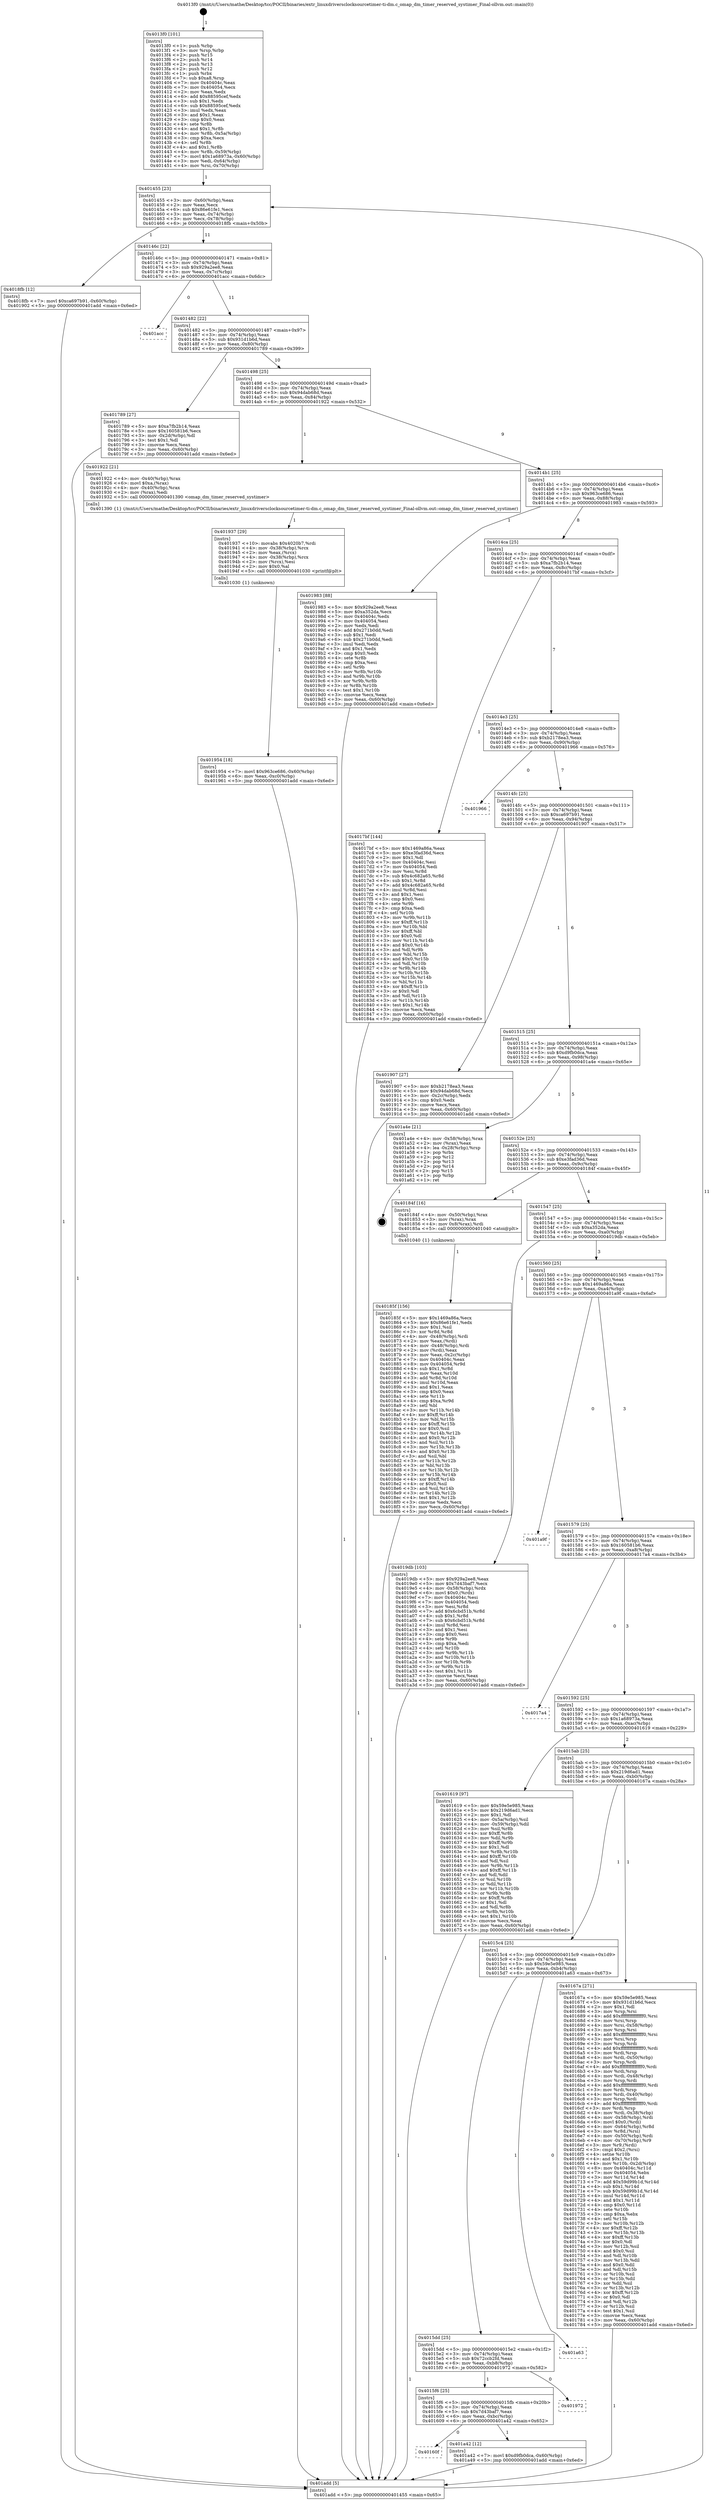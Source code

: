 digraph "0x4013f0" {
  label = "0x4013f0 (/mnt/c/Users/mathe/Desktop/tcc/POCII/binaries/extr_linuxdriversclocksourcetimer-ti-dm.c_omap_dm_timer_reserved_systimer_Final-ollvm.out::main(0))"
  labelloc = "t"
  node[shape=record]

  Entry [label="",width=0.3,height=0.3,shape=circle,fillcolor=black,style=filled]
  "0x401455" [label="{
     0x401455 [23]\l
     | [instrs]\l
     &nbsp;&nbsp;0x401455 \<+3\>: mov -0x60(%rbp),%eax\l
     &nbsp;&nbsp;0x401458 \<+2\>: mov %eax,%ecx\l
     &nbsp;&nbsp;0x40145a \<+6\>: sub $0x86e61fe1,%ecx\l
     &nbsp;&nbsp;0x401460 \<+3\>: mov %eax,-0x74(%rbp)\l
     &nbsp;&nbsp;0x401463 \<+3\>: mov %ecx,-0x78(%rbp)\l
     &nbsp;&nbsp;0x401466 \<+6\>: je 00000000004018fb \<main+0x50b\>\l
  }"]
  "0x4018fb" [label="{
     0x4018fb [12]\l
     | [instrs]\l
     &nbsp;&nbsp;0x4018fb \<+7\>: movl $0xca697b91,-0x60(%rbp)\l
     &nbsp;&nbsp;0x401902 \<+5\>: jmp 0000000000401add \<main+0x6ed\>\l
  }"]
  "0x40146c" [label="{
     0x40146c [22]\l
     | [instrs]\l
     &nbsp;&nbsp;0x40146c \<+5\>: jmp 0000000000401471 \<main+0x81\>\l
     &nbsp;&nbsp;0x401471 \<+3\>: mov -0x74(%rbp),%eax\l
     &nbsp;&nbsp;0x401474 \<+5\>: sub $0x929a2ee8,%eax\l
     &nbsp;&nbsp;0x401479 \<+3\>: mov %eax,-0x7c(%rbp)\l
     &nbsp;&nbsp;0x40147c \<+6\>: je 0000000000401acc \<main+0x6dc\>\l
  }"]
  Exit [label="",width=0.3,height=0.3,shape=circle,fillcolor=black,style=filled,peripheries=2]
  "0x401acc" [label="{
     0x401acc\l
  }", style=dashed]
  "0x401482" [label="{
     0x401482 [22]\l
     | [instrs]\l
     &nbsp;&nbsp;0x401482 \<+5\>: jmp 0000000000401487 \<main+0x97\>\l
     &nbsp;&nbsp;0x401487 \<+3\>: mov -0x74(%rbp),%eax\l
     &nbsp;&nbsp;0x40148a \<+5\>: sub $0x931d1b6d,%eax\l
     &nbsp;&nbsp;0x40148f \<+3\>: mov %eax,-0x80(%rbp)\l
     &nbsp;&nbsp;0x401492 \<+6\>: je 0000000000401789 \<main+0x399\>\l
  }"]
  "0x40160f" [label="{
     0x40160f\l
  }", style=dashed]
  "0x401789" [label="{
     0x401789 [27]\l
     | [instrs]\l
     &nbsp;&nbsp;0x401789 \<+5\>: mov $0xa7fb2b14,%eax\l
     &nbsp;&nbsp;0x40178e \<+5\>: mov $0x160581b6,%ecx\l
     &nbsp;&nbsp;0x401793 \<+3\>: mov -0x2d(%rbp),%dl\l
     &nbsp;&nbsp;0x401796 \<+3\>: test $0x1,%dl\l
     &nbsp;&nbsp;0x401799 \<+3\>: cmovne %ecx,%eax\l
     &nbsp;&nbsp;0x40179c \<+3\>: mov %eax,-0x60(%rbp)\l
     &nbsp;&nbsp;0x40179f \<+5\>: jmp 0000000000401add \<main+0x6ed\>\l
  }"]
  "0x401498" [label="{
     0x401498 [25]\l
     | [instrs]\l
     &nbsp;&nbsp;0x401498 \<+5\>: jmp 000000000040149d \<main+0xad\>\l
     &nbsp;&nbsp;0x40149d \<+3\>: mov -0x74(%rbp),%eax\l
     &nbsp;&nbsp;0x4014a0 \<+5\>: sub $0x94dab68d,%eax\l
     &nbsp;&nbsp;0x4014a5 \<+6\>: mov %eax,-0x84(%rbp)\l
     &nbsp;&nbsp;0x4014ab \<+6\>: je 0000000000401922 \<main+0x532\>\l
  }"]
  "0x401a42" [label="{
     0x401a42 [12]\l
     | [instrs]\l
     &nbsp;&nbsp;0x401a42 \<+7\>: movl $0xd9fb0dca,-0x60(%rbp)\l
     &nbsp;&nbsp;0x401a49 \<+5\>: jmp 0000000000401add \<main+0x6ed\>\l
  }"]
  "0x401922" [label="{
     0x401922 [21]\l
     | [instrs]\l
     &nbsp;&nbsp;0x401922 \<+4\>: mov -0x40(%rbp),%rax\l
     &nbsp;&nbsp;0x401926 \<+6\>: movl $0xa,(%rax)\l
     &nbsp;&nbsp;0x40192c \<+4\>: mov -0x40(%rbp),%rax\l
     &nbsp;&nbsp;0x401930 \<+2\>: mov (%rax),%edi\l
     &nbsp;&nbsp;0x401932 \<+5\>: call 0000000000401390 \<omap_dm_timer_reserved_systimer\>\l
     | [calls]\l
     &nbsp;&nbsp;0x401390 \{1\} (/mnt/c/Users/mathe/Desktop/tcc/POCII/binaries/extr_linuxdriversclocksourcetimer-ti-dm.c_omap_dm_timer_reserved_systimer_Final-ollvm.out::omap_dm_timer_reserved_systimer)\l
  }"]
  "0x4014b1" [label="{
     0x4014b1 [25]\l
     | [instrs]\l
     &nbsp;&nbsp;0x4014b1 \<+5\>: jmp 00000000004014b6 \<main+0xc6\>\l
     &nbsp;&nbsp;0x4014b6 \<+3\>: mov -0x74(%rbp),%eax\l
     &nbsp;&nbsp;0x4014b9 \<+5\>: sub $0x963ce686,%eax\l
     &nbsp;&nbsp;0x4014be \<+6\>: mov %eax,-0x88(%rbp)\l
     &nbsp;&nbsp;0x4014c4 \<+6\>: je 0000000000401983 \<main+0x593\>\l
  }"]
  "0x4015f6" [label="{
     0x4015f6 [25]\l
     | [instrs]\l
     &nbsp;&nbsp;0x4015f6 \<+5\>: jmp 00000000004015fb \<main+0x20b\>\l
     &nbsp;&nbsp;0x4015fb \<+3\>: mov -0x74(%rbp),%eax\l
     &nbsp;&nbsp;0x4015fe \<+5\>: sub $0x7d43baf7,%eax\l
     &nbsp;&nbsp;0x401603 \<+6\>: mov %eax,-0xbc(%rbp)\l
     &nbsp;&nbsp;0x401609 \<+6\>: je 0000000000401a42 \<main+0x652\>\l
  }"]
  "0x401983" [label="{
     0x401983 [88]\l
     | [instrs]\l
     &nbsp;&nbsp;0x401983 \<+5\>: mov $0x929a2ee8,%eax\l
     &nbsp;&nbsp;0x401988 \<+5\>: mov $0xa352da,%ecx\l
     &nbsp;&nbsp;0x40198d \<+7\>: mov 0x40404c,%edx\l
     &nbsp;&nbsp;0x401994 \<+7\>: mov 0x404054,%esi\l
     &nbsp;&nbsp;0x40199b \<+2\>: mov %edx,%edi\l
     &nbsp;&nbsp;0x40199d \<+6\>: add $0x271b0dd,%edi\l
     &nbsp;&nbsp;0x4019a3 \<+3\>: sub $0x1,%edi\l
     &nbsp;&nbsp;0x4019a6 \<+6\>: sub $0x271b0dd,%edi\l
     &nbsp;&nbsp;0x4019ac \<+3\>: imul %edi,%edx\l
     &nbsp;&nbsp;0x4019af \<+3\>: and $0x1,%edx\l
     &nbsp;&nbsp;0x4019b2 \<+3\>: cmp $0x0,%edx\l
     &nbsp;&nbsp;0x4019b5 \<+4\>: sete %r8b\l
     &nbsp;&nbsp;0x4019b9 \<+3\>: cmp $0xa,%esi\l
     &nbsp;&nbsp;0x4019bc \<+4\>: setl %r9b\l
     &nbsp;&nbsp;0x4019c0 \<+3\>: mov %r8b,%r10b\l
     &nbsp;&nbsp;0x4019c3 \<+3\>: and %r9b,%r10b\l
     &nbsp;&nbsp;0x4019c6 \<+3\>: xor %r9b,%r8b\l
     &nbsp;&nbsp;0x4019c9 \<+3\>: or %r8b,%r10b\l
     &nbsp;&nbsp;0x4019cc \<+4\>: test $0x1,%r10b\l
     &nbsp;&nbsp;0x4019d0 \<+3\>: cmovne %ecx,%eax\l
     &nbsp;&nbsp;0x4019d3 \<+3\>: mov %eax,-0x60(%rbp)\l
     &nbsp;&nbsp;0x4019d6 \<+5\>: jmp 0000000000401add \<main+0x6ed\>\l
  }"]
  "0x4014ca" [label="{
     0x4014ca [25]\l
     | [instrs]\l
     &nbsp;&nbsp;0x4014ca \<+5\>: jmp 00000000004014cf \<main+0xdf\>\l
     &nbsp;&nbsp;0x4014cf \<+3\>: mov -0x74(%rbp),%eax\l
     &nbsp;&nbsp;0x4014d2 \<+5\>: sub $0xa7fb2b14,%eax\l
     &nbsp;&nbsp;0x4014d7 \<+6\>: mov %eax,-0x8c(%rbp)\l
     &nbsp;&nbsp;0x4014dd \<+6\>: je 00000000004017bf \<main+0x3cf\>\l
  }"]
  "0x401972" [label="{
     0x401972\l
  }", style=dashed]
  "0x4017bf" [label="{
     0x4017bf [144]\l
     | [instrs]\l
     &nbsp;&nbsp;0x4017bf \<+5\>: mov $0x1469a86a,%eax\l
     &nbsp;&nbsp;0x4017c4 \<+5\>: mov $0xe3fad36d,%ecx\l
     &nbsp;&nbsp;0x4017c9 \<+2\>: mov $0x1,%dl\l
     &nbsp;&nbsp;0x4017cb \<+7\>: mov 0x40404c,%esi\l
     &nbsp;&nbsp;0x4017d2 \<+7\>: mov 0x404054,%edi\l
     &nbsp;&nbsp;0x4017d9 \<+3\>: mov %esi,%r8d\l
     &nbsp;&nbsp;0x4017dc \<+7\>: sub $0x4c682a65,%r8d\l
     &nbsp;&nbsp;0x4017e3 \<+4\>: sub $0x1,%r8d\l
     &nbsp;&nbsp;0x4017e7 \<+7\>: add $0x4c682a65,%r8d\l
     &nbsp;&nbsp;0x4017ee \<+4\>: imul %r8d,%esi\l
     &nbsp;&nbsp;0x4017f2 \<+3\>: and $0x1,%esi\l
     &nbsp;&nbsp;0x4017f5 \<+3\>: cmp $0x0,%esi\l
     &nbsp;&nbsp;0x4017f8 \<+4\>: sete %r9b\l
     &nbsp;&nbsp;0x4017fc \<+3\>: cmp $0xa,%edi\l
     &nbsp;&nbsp;0x4017ff \<+4\>: setl %r10b\l
     &nbsp;&nbsp;0x401803 \<+3\>: mov %r9b,%r11b\l
     &nbsp;&nbsp;0x401806 \<+4\>: xor $0xff,%r11b\l
     &nbsp;&nbsp;0x40180a \<+3\>: mov %r10b,%bl\l
     &nbsp;&nbsp;0x40180d \<+3\>: xor $0xff,%bl\l
     &nbsp;&nbsp;0x401810 \<+3\>: xor $0x0,%dl\l
     &nbsp;&nbsp;0x401813 \<+3\>: mov %r11b,%r14b\l
     &nbsp;&nbsp;0x401816 \<+4\>: and $0x0,%r14b\l
     &nbsp;&nbsp;0x40181a \<+3\>: and %dl,%r9b\l
     &nbsp;&nbsp;0x40181d \<+3\>: mov %bl,%r15b\l
     &nbsp;&nbsp;0x401820 \<+4\>: and $0x0,%r15b\l
     &nbsp;&nbsp;0x401824 \<+3\>: and %dl,%r10b\l
     &nbsp;&nbsp;0x401827 \<+3\>: or %r9b,%r14b\l
     &nbsp;&nbsp;0x40182a \<+3\>: or %r10b,%r15b\l
     &nbsp;&nbsp;0x40182d \<+3\>: xor %r15b,%r14b\l
     &nbsp;&nbsp;0x401830 \<+3\>: or %bl,%r11b\l
     &nbsp;&nbsp;0x401833 \<+4\>: xor $0xff,%r11b\l
     &nbsp;&nbsp;0x401837 \<+3\>: or $0x0,%dl\l
     &nbsp;&nbsp;0x40183a \<+3\>: and %dl,%r11b\l
     &nbsp;&nbsp;0x40183d \<+3\>: or %r11b,%r14b\l
     &nbsp;&nbsp;0x401840 \<+4\>: test $0x1,%r14b\l
     &nbsp;&nbsp;0x401844 \<+3\>: cmovne %ecx,%eax\l
     &nbsp;&nbsp;0x401847 \<+3\>: mov %eax,-0x60(%rbp)\l
     &nbsp;&nbsp;0x40184a \<+5\>: jmp 0000000000401add \<main+0x6ed\>\l
  }"]
  "0x4014e3" [label="{
     0x4014e3 [25]\l
     | [instrs]\l
     &nbsp;&nbsp;0x4014e3 \<+5\>: jmp 00000000004014e8 \<main+0xf8\>\l
     &nbsp;&nbsp;0x4014e8 \<+3\>: mov -0x74(%rbp),%eax\l
     &nbsp;&nbsp;0x4014eb \<+5\>: sub $0xb2178ea3,%eax\l
     &nbsp;&nbsp;0x4014f0 \<+6\>: mov %eax,-0x90(%rbp)\l
     &nbsp;&nbsp;0x4014f6 \<+6\>: je 0000000000401966 \<main+0x576\>\l
  }"]
  "0x4015dd" [label="{
     0x4015dd [25]\l
     | [instrs]\l
     &nbsp;&nbsp;0x4015dd \<+5\>: jmp 00000000004015e2 \<main+0x1f2\>\l
     &nbsp;&nbsp;0x4015e2 \<+3\>: mov -0x74(%rbp),%eax\l
     &nbsp;&nbsp;0x4015e5 \<+5\>: sub $0x72ccb2fd,%eax\l
     &nbsp;&nbsp;0x4015ea \<+6\>: mov %eax,-0xb8(%rbp)\l
     &nbsp;&nbsp;0x4015f0 \<+6\>: je 0000000000401972 \<main+0x582\>\l
  }"]
  "0x401966" [label="{
     0x401966\l
  }", style=dashed]
  "0x4014fc" [label="{
     0x4014fc [25]\l
     | [instrs]\l
     &nbsp;&nbsp;0x4014fc \<+5\>: jmp 0000000000401501 \<main+0x111\>\l
     &nbsp;&nbsp;0x401501 \<+3\>: mov -0x74(%rbp),%eax\l
     &nbsp;&nbsp;0x401504 \<+5\>: sub $0xca697b91,%eax\l
     &nbsp;&nbsp;0x401509 \<+6\>: mov %eax,-0x94(%rbp)\l
     &nbsp;&nbsp;0x40150f \<+6\>: je 0000000000401907 \<main+0x517\>\l
  }"]
  "0x401a63" [label="{
     0x401a63\l
  }", style=dashed]
  "0x401907" [label="{
     0x401907 [27]\l
     | [instrs]\l
     &nbsp;&nbsp;0x401907 \<+5\>: mov $0xb2178ea3,%eax\l
     &nbsp;&nbsp;0x40190c \<+5\>: mov $0x94dab68d,%ecx\l
     &nbsp;&nbsp;0x401911 \<+3\>: mov -0x2c(%rbp),%edx\l
     &nbsp;&nbsp;0x401914 \<+3\>: cmp $0x0,%edx\l
     &nbsp;&nbsp;0x401917 \<+3\>: cmove %ecx,%eax\l
     &nbsp;&nbsp;0x40191a \<+3\>: mov %eax,-0x60(%rbp)\l
     &nbsp;&nbsp;0x40191d \<+5\>: jmp 0000000000401add \<main+0x6ed\>\l
  }"]
  "0x401515" [label="{
     0x401515 [25]\l
     | [instrs]\l
     &nbsp;&nbsp;0x401515 \<+5\>: jmp 000000000040151a \<main+0x12a\>\l
     &nbsp;&nbsp;0x40151a \<+3\>: mov -0x74(%rbp),%eax\l
     &nbsp;&nbsp;0x40151d \<+5\>: sub $0xd9fb0dca,%eax\l
     &nbsp;&nbsp;0x401522 \<+6\>: mov %eax,-0x98(%rbp)\l
     &nbsp;&nbsp;0x401528 \<+6\>: je 0000000000401a4e \<main+0x65e\>\l
  }"]
  "0x401954" [label="{
     0x401954 [18]\l
     | [instrs]\l
     &nbsp;&nbsp;0x401954 \<+7\>: movl $0x963ce686,-0x60(%rbp)\l
     &nbsp;&nbsp;0x40195b \<+6\>: mov %eax,-0xc0(%rbp)\l
     &nbsp;&nbsp;0x401961 \<+5\>: jmp 0000000000401add \<main+0x6ed\>\l
  }"]
  "0x401a4e" [label="{
     0x401a4e [21]\l
     | [instrs]\l
     &nbsp;&nbsp;0x401a4e \<+4\>: mov -0x58(%rbp),%rax\l
     &nbsp;&nbsp;0x401a52 \<+2\>: mov (%rax),%eax\l
     &nbsp;&nbsp;0x401a54 \<+4\>: lea -0x28(%rbp),%rsp\l
     &nbsp;&nbsp;0x401a58 \<+1\>: pop %rbx\l
     &nbsp;&nbsp;0x401a59 \<+2\>: pop %r12\l
     &nbsp;&nbsp;0x401a5b \<+2\>: pop %r13\l
     &nbsp;&nbsp;0x401a5d \<+2\>: pop %r14\l
     &nbsp;&nbsp;0x401a5f \<+2\>: pop %r15\l
     &nbsp;&nbsp;0x401a61 \<+1\>: pop %rbp\l
     &nbsp;&nbsp;0x401a62 \<+1\>: ret\l
  }"]
  "0x40152e" [label="{
     0x40152e [25]\l
     | [instrs]\l
     &nbsp;&nbsp;0x40152e \<+5\>: jmp 0000000000401533 \<main+0x143\>\l
     &nbsp;&nbsp;0x401533 \<+3\>: mov -0x74(%rbp),%eax\l
     &nbsp;&nbsp;0x401536 \<+5\>: sub $0xe3fad36d,%eax\l
     &nbsp;&nbsp;0x40153b \<+6\>: mov %eax,-0x9c(%rbp)\l
     &nbsp;&nbsp;0x401541 \<+6\>: je 000000000040184f \<main+0x45f\>\l
  }"]
  "0x401937" [label="{
     0x401937 [29]\l
     | [instrs]\l
     &nbsp;&nbsp;0x401937 \<+10\>: movabs $0x4020b7,%rdi\l
     &nbsp;&nbsp;0x401941 \<+4\>: mov -0x38(%rbp),%rcx\l
     &nbsp;&nbsp;0x401945 \<+2\>: mov %eax,(%rcx)\l
     &nbsp;&nbsp;0x401947 \<+4\>: mov -0x38(%rbp),%rcx\l
     &nbsp;&nbsp;0x40194b \<+2\>: mov (%rcx),%esi\l
     &nbsp;&nbsp;0x40194d \<+2\>: mov $0x0,%al\l
     &nbsp;&nbsp;0x40194f \<+5\>: call 0000000000401030 \<printf@plt\>\l
     | [calls]\l
     &nbsp;&nbsp;0x401030 \{1\} (unknown)\l
  }"]
  "0x40184f" [label="{
     0x40184f [16]\l
     | [instrs]\l
     &nbsp;&nbsp;0x40184f \<+4\>: mov -0x50(%rbp),%rax\l
     &nbsp;&nbsp;0x401853 \<+3\>: mov (%rax),%rax\l
     &nbsp;&nbsp;0x401856 \<+4\>: mov 0x8(%rax),%rdi\l
     &nbsp;&nbsp;0x40185a \<+5\>: call 0000000000401040 \<atoi@plt\>\l
     | [calls]\l
     &nbsp;&nbsp;0x401040 \{1\} (unknown)\l
  }"]
  "0x401547" [label="{
     0x401547 [25]\l
     | [instrs]\l
     &nbsp;&nbsp;0x401547 \<+5\>: jmp 000000000040154c \<main+0x15c\>\l
     &nbsp;&nbsp;0x40154c \<+3\>: mov -0x74(%rbp),%eax\l
     &nbsp;&nbsp;0x40154f \<+5\>: sub $0xa352da,%eax\l
     &nbsp;&nbsp;0x401554 \<+6\>: mov %eax,-0xa0(%rbp)\l
     &nbsp;&nbsp;0x40155a \<+6\>: je 00000000004019db \<main+0x5eb\>\l
  }"]
  "0x40185f" [label="{
     0x40185f [156]\l
     | [instrs]\l
     &nbsp;&nbsp;0x40185f \<+5\>: mov $0x1469a86a,%ecx\l
     &nbsp;&nbsp;0x401864 \<+5\>: mov $0x86e61fe1,%edx\l
     &nbsp;&nbsp;0x401869 \<+3\>: mov $0x1,%sil\l
     &nbsp;&nbsp;0x40186c \<+3\>: xor %r8d,%r8d\l
     &nbsp;&nbsp;0x40186f \<+4\>: mov -0x48(%rbp),%rdi\l
     &nbsp;&nbsp;0x401873 \<+2\>: mov %eax,(%rdi)\l
     &nbsp;&nbsp;0x401875 \<+4\>: mov -0x48(%rbp),%rdi\l
     &nbsp;&nbsp;0x401879 \<+2\>: mov (%rdi),%eax\l
     &nbsp;&nbsp;0x40187b \<+3\>: mov %eax,-0x2c(%rbp)\l
     &nbsp;&nbsp;0x40187e \<+7\>: mov 0x40404c,%eax\l
     &nbsp;&nbsp;0x401885 \<+8\>: mov 0x404054,%r9d\l
     &nbsp;&nbsp;0x40188d \<+4\>: sub $0x1,%r8d\l
     &nbsp;&nbsp;0x401891 \<+3\>: mov %eax,%r10d\l
     &nbsp;&nbsp;0x401894 \<+3\>: add %r8d,%r10d\l
     &nbsp;&nbsp;0x401897 \<+4\>: imul %r10d,%eax\l
     &nbsp;&nbsp;0x40189b \<+3\>: and $0x1,%eax\l
     &nbsp;&nbsp;0x40189e \<+3\>: cmp $0x0,%eax\l
     &nbsp;&nbsp;0x4018a1 \<+4\>: sete %r11b\l
     &nbsp;&nbsp;0x4018a5 \<+4\>: cmp $0xa,%r9d\l
     &nbsp;&nbsp;0x4018a9 \<+3\>: setl %bl\l
     &nbsp;&nbsp;0x4018ac \<+3\>: mov %r11b,%r14b\l
     &nbsp;&nbsp;0x4018af \<+4\>: xor $0xff,%r14b\l
     &nbsp;&nbsp;0x4018b3 \<+3\>: mov %bl,%r15b\l
     &nbsp;&nbsp;0x4018b6 \<+4\>: xor $0xff,%r15b\l
     &nbsp;&nbsp;0x4018ba \<+4\>: xor $0x0,%sil\l
     &nbsp;&nbsp;0x4018be \<+3\>: mov %r14b,%r12b\l
     &nbsp;&nbsp;0x4018c1 \<+4\>: and $0x0,%r12b\l
     &nbsp;&nbsp;0x4018c5 \<+3\>: and %sil,%r11b\l
     &nbsp;&nbsp;0x4018c8 \<+3\>: mov %r15b,%r13b\l
     &nbsp;&nbsp;0x4018cb \<+4\>: and $0x0,%r13b\l
     &nbsp;&nbsp;0x4018cf \<+3\>: and %sil,%bl\l
     &nbsp;&nbsp;0x4018d2 \<+3\>: or %r11b,%r12b\l
     &nbsp;&nbsp;0x4018d5 \<+3\>: or %bl,%r13b\l
     &nbsp;&nbsp;0x4018d8 \<+3\>: xor %r13b,%r12b\l
     &nbsp;&nbsp;0x4018db \<+3\>: or %r15b,%r14b\l
     &nbsp;&nbsp;0x4018de \<+4\>: xor $0xff,%r14b\l
     &nbsp;&nbsp;0x4018e2 \<+4\>: or $0x0,%sil\l
     &nbsp;&nbsp;0x4018e6 \<+3\>: and %sil,%r14b\l
     &nbsp;&nbsp;0x4018e9 \<+3\>: or %r14b,%r12b\l
     &nbsp;&nbsp;0x4018ec \<+4\>: test $0x1,%r12b\l
     &nbsp;&nbsp;0x4018f0 \<+3\>: cmovne %edx,%ecx\l
     &nbsp;&nbsp;0x4018f3 \<+3\>: mov %ecx,-0x60(%rbp)\l
     &nbsp;&nbsp;0x4018f6 \<+5\>: jmp 0000000000401add \<main+0x6ed\>\l
  }"]
  "0x4019db" [label="{
     0x4019db [103]\l
     | [instrs]\l
     &nbsp;&nbsp;0x4019db \<+5\>: mov $0x929a2ee8,%eax\l
     &nbsp;&nbsp;0x4019e0 \<+5\>: mov $0x7d43baf7,%ecx\l
     &nbsp;&nbsp;0x4019e5 \<+4\>: mov -0x58(%rbp),%rdx\l
     &nbsp;&nbsp;0x4019e9 \<+6\>: movl $0x0,(%rdx)\l
     &nbsp;&nbsp;0x4019ef \<+7\>: mov 0x40404c,%esi\l
     &nbsp;&nbsp;0x4019f6 \<+7\>: mov 0x404054,%edi\l
     &nbsp;&nbsp;0x4019fd \<+3\>: mov %esi,%r8d\l
     &nbsp;&nbsp;0x401a00 \<+7\>: add $0x6cbd51b,%r8d\l
     &nbsp;&nbsp;0x401a07 \<+4\>: sub $0x1,%r8d\l
     &nbsp;&nbsp;0x401a0b \<+7\>: sub $0x6cbd51b,%r8d\l
     &nbsp;&nbsp;0x401a12 \<+4\>: imul %r8d,%esi\l
     &nbsp;&nbsp;0x401a16 \<+3\>: and $0x1,%esi\l
     &nbsp;&nbsp;0x401a19 \<+3\>: cmp $0x0,%esi\l
     &nbsp;&nbsp;0x401a1c \<+4\>: sete %r9b\l
     &nbsp;&nbsp;0x401a20 \<+3\>: cmp $0xa,%edi\l
     &nbsp;&nbsp;0x401a23 \<+4\>: setl %r10b\l
     &nbsp;&nbsp;0x401a27 \<+3\>: mov %r9b,%r11b\l
     &nbsp;&nbsp;0x401a2a \<+3\>: and %r10b,%r11b\l
     &nbsp;&nbsp;0x401a2d \<+3\>: xor %r10b,%r9b\l
     &nbsp;&nbsp;0x401a30 \<+3\>: or %r9b,%r11b\l
     &nbsp;&nbsp;0x401a33 \<+4\>: test $0x1,%r11b\l
     &nbsp;&nbsp;0x401a37 \<+3\>: cmovne %ecx,%eax\l
     &nbsp;&nbsp;0x401a3a \<+3\>: mov %eax,-0x60(%rbp)\l
     &nbsp;&nbsp;0x401a3d \<+5\>: jmp 0000000000401add \<main+0x6ed\>\l
  }"]
  "0x401560" [label="{
     0x401560 [25]\l
     | [instrs]\l
     &nbsp;&nbsp;0x401560 \<+5\>: jmp 0000000000401565 \<main+0x175\>\l
     &nbsp;&nbsp;0x401565 \<+3\>: mov -0x74(%rbp),%eax\l
     &nbsp;&nbsp;0x401568 \<+5\>: sub $0x1469a86a,%eax\l
     &nbsp;&nbsp;0x40156d \<+6\>: mov %eax,-0xa4(%rbp)\l
     &nbsp;&nbsp;0x401573 \<+6\>: je 0000000000401a9f \<main+0x6af\>\l
  }"]
  "0x4015c4" [label="{
     0x4015c4 [25]\l
     | [instrs]\l
     &nbsp;&nbsp;0x4015c4 \<+5\>: jmp 00000000004015c9 \<main+0x1d9\>\l
     &nbsp;&nbsp;0x4015c9 \<+3\>: mov -0x74(%rbp),%eax\l
     &nbsp;&nbsp;0x4015cc \<+5\>: sub $0x59e5e985,%eax\l
     &nbsp;&nbsp;0x4015d1 \<+6\>: mov %eax,-0xb4(%rbp)\l
     &nbsp;&nbsp;0x4015d7 \<+6\>: je 0000000000401a63 \<main+0x673\>\l
  }"]
  "0x401a9f" [label="{
     0x401a9f\l
  }", style=dashed]
  "0x401579" [label="{
     0x401579 [25]\l
     | [instrs]\l
     &nbsp;&nbsp;0x401579 \<+5\>: jmp 000000000040157e \<main+0x18e\>\l
     &nbsp;&nbsp;0x40157e \<+3\>: mov -0x74(%rbp),%eax\l
     &nbsp;&nbsp;0x401581 \<+5\>: sub $0x160581b6,%eax\l
     &nbsp;&nbsp;0x401586 \<+6\>: mov %eax,-0xa8(%rbp)\l
     &nbsp;&nbsp;0x40158c \<+6\>: je 00000000004017a4 \<main+0x3b4\>\l
  }"]
  "0x40167a" [label="{
     0x40167a [271]\l
     | [instrs]\l
     &nbsp;&nbsp;0x40167a \<+5\>: mov $0x59e5e985,%eax\l
     &nbsp;&nbsp;0x40167f \<+5\>: mov $0x931d1b6d,%ecx\l
     &nbsp;&nbsp;0x401684 \<+2\>: mov $0x1,%dl\l
     &nbsp;&nbsp;0x401686 \<+3\>: mov %rsp,%rsi\l
     &nbsp;&nbsp;0x401689 \<+4\>: add $0xfffffffffffffff0,%rsi\l
     &nbsp;&nbsp;0x40168d \<+3\>: mov %rsi,%rsp\l
     &nbsp;&nbsp;0x401690 \<+4\>: mov %rsi,-0x58(%rbp)\l
     &nbsp;&nbsp;0x401694 \<+3\>: mov %rsp,%rsi\l
     &nbsp;&nbsp;0x401697 \<+4\>: add $0xfffffffffffffff0,%rsi\l
     &nbsp;&nbsp;0x40169b \<+3\>: mov %rsi,%rsp\l
     &nbsp;&nbsp;0x40169e \<+3\>: mov %rsp,%rdi\l
     &nbsp;&nbsp;0x4016a1 \<+4\>: add $0xfffffffffffffff0,%rdi\l
     &nbsp;&nbsp;0x4016a5 \<+3\>: mov %rdi,%rsp\l
     &nbsp;&nbsp;0x4016a8 \<+4\>: mov %rdi,-0x50(%rbp)\l
     &nbsp;&nbsp;0x4016ac \<+3\>: mov %rsp,%rdi\l
     &nbsp;&nbsp;0x4016af \<+4\>: add $0xfffffffffffffff0,%rdi\l
     &nbsp;&nbsp;0x4016b3 \<+3\>: mov %rdi,%rsp\l
     &nbsp;&nbsp;0x4016b6 \<+4\>: mov %rdi,-0x48(%rbp)\l
     &nbsp;&nbsp;0x4016ba \<+3\>: mov %rsp,%rdi\l
     &nbsp;&nbsp;0x4016bd \<+4\>: add $0xfffffffffffffff0,%rdi\l
     &nbsp;&nbsp;0x4016c1 \<+3\>: mov %rdi,%rsp\l
     &nbsp;&nbsp;0x4016c4 \<+4\>: mov %rdi,-0x40(%rbp)\l
     &nbsp;&nbsp;0x4016c8 \<+3\>: mov %rsp,%rdi\l
     &nbsp;&nbsp;0x4016cb \<+4\>: add $0xfffffffffffffff0,%rdi\l
     &nbsp;&nbsp;0x4016cf \<+3\>: mov %rdi,%rsp\l
     &nbsp;&nbsp;0x4016d2 \<+4\>: mov %rdi,-0x38(%rbp)\l
     &nbsp;&nbsp;0x4016d6 \<+4\>: mov -0x58(%rbp),%rdi\l
     &nbsp;&nbsp;0x4016da \<+6\>: movl $0x0,(%rdi)\l
     &nbsp;&nbsp;0x4016e0 \<+4\>: mov -0x64(%rbp),%r8d\l
     &nbsp;&nbsp;0x4016e4 \<+3\>: mov %r8d,(%rsi)\l
     &nbsp;&nbsp;0x4016e7 \<+4\>: mov -0x50(%rbp),%rdi\l
     &nbsp;&nbsp;0x4016eb \<+4\>: mov -0x70(%rbp),%r9\l
     &nbsp;&nbsp;0x4016ef \<+3\>: mov %r9,(%rdi)\l
     &nbsp;&nbsp;0x4016f2 \<+3\>: cmpl $0x2,(%rsi)\l
     &nbsp;&nbsp;0x4016f5 \<+4\>: setne %r10b\l
     &nbsp;&nbsp;0x4016f9 \<+4\>: and $0x1,%r10b\l
     &nbsp;&nbsp;0x4016fd \<+4\>: mov %r10b,-0x2d(%rbp)\l
     &nbsp;&nbsp;0x401701 \<+8\>: mov 0x40404c,%r11d\l
     &nbsp;&nbsp;0x401709 \<+7\>: mov 0x404054,%ebx\l
     &nbsp;&nbsp;0x401710 \<+3\>: mov %r11d,%r14d\l
     &nbsp;&nbsp;0x401713 \<+7\>: add $0x59d99b1d,%r14d\l
     &nbsp;&nbsp;0x40171a \<+4\>: sub $0x1,%r14d\l
     &nbsp;&nbsp;0x40171e \<+7\>: sub $0x59d99b1d,%r14d\l
     &nbsp;&nbsp;0x401725 \<+4\>: imul %r14d,%r11d\l
     &nbsp;&nbsp;0x401729 \<+4\>: and $0x1,%r11d\l
     &nbsp;&nbsp;0x40172d \<+4\>: cmp $0x0,%r11d\l
     &nbsp;&nbsp;0x401731 \<+4\>: sete %r10b\l
     &nbsp;&nbsp;0x401735 \<+3\>: cmp $0xa,%ebx\l
     &nbsp;&nbsp;0x401738 \<+4\>: setl %r15b\l
     &nbsp;&nbsp;0x40173c \<+3\>: mov %r10b,%r12b\l
     &nbsp;&nbsp;0x40173f \<+4\>: xor $0xff,%r12b\l
     &nbsp;&nbsp;0x401743 \<+3\>: mov %r15b,%r13b\l
     &nbsp;&nbsp;0x401746 \<+4\>: xor $0xff,%r13b\l
     &nbsp;&nbsp;0x40174a \<+3\>: xor $0x0,%dl\l
     &nbsp;&nbsp;0x40174d \<+3\>: mov %r12b,%sil\l
     &nbsp;&nbsp;0x401750 \<+4\>: and $0x0,%sil\l
     &nbsp;&nbsp;0x401754 \<+3\>: and %dl,%r10b\l
     &nbsp;&nbsp;0x401757 \<+3\>: mov %r13b,%dil\l
     &nbsp;&nbsp;0x40175a \<+4\>: and $0x0,%dil\l
     &nbsp;&nbsp;0x40175e \<+3\>: and %dl,%r15b\l
     &nbsp;&nbsp;0x401761 \<+3\>: or %r10b,%sil\l
     &nbsp;&nbsp;0x401764 \<+3\>: or %r15b,%dil\l
     &nbsp;&nbsp;0x401767 \<+3\>: xor %dil,%sil\l
     &nbsp;&nbsp;0x40176a \<+3\>: or %r13b,%r12b\l
     &nbsp;&nbsp;0x40176d \<+4\>: xor $0xff,%r12b\l
     &nbsp;&nbsp;0x401771 \<+3\>: or $0x0,%dl\l
     &nbsp;&nbsp;0x401774 \<+3\>: and %dl,%r12b\l
     &nbsp;&nbsp;0x401777 \<+3\>: or %r12b,%sil\l
     &nbsp;&nbsp;0x40177a \<+4\>: test $0x1,%sil\l
     &nbsp;&nbsp;0x40177e \<+3\>: cmovne %ecx,%eax\l
     &nbsp;&nbsp;0x401781 \<+3\>: mov %eax,-0x60(%rbp)\l
     &nbsp;&nbsp;0x401784 \<+5\>: jmp 0000000000401add \<main+0x6ed\>\l
  }"]
  "0x4017a4" [label="{
     0x4017a4\l
  }", style=dashed]
  "0x401592" [label="{
     0x401592 [25]\l
     | [instrs]\l
     &nbsp;&nbsp;0x401592 \<+5\>: jmp 0000000000401597 \<main+0x1a7\>\l
     &nbsp;&nbsp;0x401597 \<+3\>: mov -0x74(%rbp),%eax\l
     &nbsp;&nbsp;0x40159a \<+5\>: sub $0x1a68973a,%eax\l
     &nbsp;&nbsp;0x40159f \<+6\>: mov %eax,-0xac(%rbp)\l
     &nbsp;&nbsp;0x4015a5 \<+6\>: je 0000000000401619 \<main+0x229\>\l
  }"]
  "0x4013f0" [label="{
     0x4013f0 [101]\l
     | [instrs]\l
     &nbsp;&nbsp;0x4013f0 \<+1\>: push %rbp\l
     &nbsp;&nbsp;0x4013f1 \<+3\>: mov %rsp,%rbp\l
     &nbsp;&nbsp;0x4013f4 \<+2\>: push %r15\l
     &nbsp;&nbsp;0x4013f6 \<+2\>: push %r14\l
     &nbsp;&nbsp;0x4013f8 \<+2\>: push %r13\l
     &nbsp;&nbsp;0x4013fa \<+2\>: push %r12\l
     &nbsp;&nbsp;0x4013fc \<+1\>: push %rbx\l
     &nbsp;&nbsp;0x4013fd \<+7\>: sub $0xa8,%rsp\l
     &nbsp;&nbsp;0x401404 \<+7\>: mov 0x40404c,%eax\l
     &nbsp;&nbsp;0x40140b \<+7\>: mov 0x404054,%ecx\l
     &nbsp;&nbsp;0x401412 \<+2\>: mov %eax,%edx\l
     &nbsp;&nbsp;0x401414 \<+6\>: add $0x88595cef,%edx\l
     &nbsp;&nbsp;0x40141a \<+3\>: sub $0x1,%edx\l
     &nbsp;&nbsp;0x40141d \<+6\>: sub $0x88595cef,%edx\l
     &nbsp;&nbsp;0x401423 \<+3\>: imul %edx,%eax\l
     &nbsp;&nbsp;0x401426 \<+3\>: and $0x1,%eax\l
     &nbsp;&nbsp;0x401429 \<+3\>: cmp $0x0,%eax\l
     &nbsp;&nbsp;0x40142c \<+4\>: sete %r8b\l
     &nbsp;&nbsp;0x401430 \<+4\>: and $0x1,%r8b\l
     &nbsp;&nbsp;0x401434 \<+4\>: mov %r8b,-0x5a(%rbp)\l
     &nbsp;&nbsp;0x401438 \<+3\>: cmp $0xa,%ecx\l
     &nbsp;&nbsp;0x40143b \<+4\>: setl %r8b\l
     &nbsp;&nbsp;0x40143f \<+4\>: and $0x1,%r8b\l
     &nbsp;&nbsp;0x401443 \<+4\>: mov %r8b,-0x59(%rbp)\l
     &nbsp;&nbsp;0x401447 \<+7\>: movl $0x1a68973a,-0x60(%rbp)\l
     &nbsp;&nbsp;0x40144e \<+3\>: mov %edi,-0x64(%rbp)\l
     &nbsp;&nbsp;0x401451 \<+4\>: mov %rsi,-0x70(%rbp)\l
  }"]
  "0x401619" [label="{
     0x401619 [97]\l
     | [instrs]\l
     &nbsp;&nbsp;0x401619 \<+5\>: mov $0x59e5e985,%eax\l
     &nbsp;&nbsp;0x40161e \<+5\>: mov $0x219d6ad1,%ecx\l
     &nbsp;&nbsp;0x401623 \<+2\>: mov $0x1,%dl\l
     &nbsp;&nbsp;0x401625 \<+4\>: mov -0x5a(%rbp),%sil\l
     &nbsp;&nbsp;0x401629 \<+4\>: mov -0x59(%rbp),%dil\l
     &nbsp;&nbsp;0x40162d \<+3\>: mov %sil,%r8b\l
     &nbsp;&nbsp;0x401630 \<+4\>: xor $0xff,%r8b\l
     &nbsp;&nbsp;0x401634 \<+3\>: mov %dil,%r9b\l
     &nbsp;&nbsp;0x401637 \<+4\>: xor $0xff,%r9b\l
     &nbsp;&nbsp;0x40163b \<+3\>: xor $0x1,%dl\l
     &nbsp;&nbsp;0x40163e \<+3\>: mov %r8b,%r10b\l
     &nbsp;&nbsp;0x401641 \<+4\>: and $0xff,%r10b\l
     &nbsp;&nbsp;0x401645 \<+3\>: and %dl,%sil\l
     &nbsp;&nbsp;0x401648 \<+3\>: mov %r9b,%r11b\l
     &nbsp;&nbsp;0x40164b \<+4\>: and $0xff,%r11b\l
     &nbsp;&nbsp;0x40164f \<+3\>: and %dl,%dil\l
     &nbsp;&nbsp;0x401652 \<+3\>: or %sil,%r10b\l
     &nbsp;&nbsp;0x401655 \<+3\>: or %dil,%r11b\l
     &nbsp;&nbsp;0x401658 \<+3\>: xor %r11b,%r10b\l
     &nbsp;&nbsp;0x40165b \<+3\>: or %r9b,%r8b\l
     &nbsp;&nbsp;0x40165e \<+4\>: xor $0xff,%r8b\l
     &nbsp;&nbsp;0x401662 \<+3\>: or $0x1,%dl\l
     &nbsp;&nbsp;0x401665 \<+3\>: and %dl,%r8b\l
     &nbsp;&nbsp;0x401668 \<+3\>: or %r8b,%r10b\l
     &nbsp;&nbsp;0x40166b \<+4\>: test $0x1,%r10b\l
     &nbsp;&nbsp;0x40166f \<+3\>: cmovne %ecx,%eax\l
     &nbsp;&nbsp;0x401672 \<+3\>: mov %eax,-0x60(%rbp)\l
     &nbsp;&nbsp;0x401675 \<+5\>: jmp 0000000000401add \<main+0x6ed\>\l
  }"]
  "0x4015ab" [label="{
     0x4015ab [25]\l
     | [instrs]\l
     &nbsp;&nbsp;0x4015ab \<+5\>: jmp 00000000004015b0 \<main+0x1c0\>\l
     &nbsp;&nbsp;0x4015b0 \<+3\>: mov -0x74(%rbp),%eax\l
     &nbsp;&nbsp;0x4015b3 \<+5\>: sub $0x219d6ad1,%eax\l
     &nbsp;&nbsp;0x4015b8 \<+6\>: mov %eax,-0xb0(%rbp)\l
     &nbsp;&nbsp;0x4015be \<+6\>: je 000000000040167a \<main+0x28a\>\l
  }"]
  "0x401add" [label="{
     0x401add [5]\l
     | [instrs]\l
     &nbsp;&nbsp;0x401add \<+5\>: jmp 0000000000401455 \<main+0x65\>\l
  }"]
  Entry -> "0x4013f0" [label=" 1"]
  "0x401455" -> "0x4018fb" [label=" 1"]
  "0x401455" -> "0x40146c" [label=" 11"]
  "0x401a4e" -> Exit [label=" 1"]
  "0x40146c" -> "0x401acc" [label=" 0"]
  "0x40146c" -> "0x401482" [label=" 11"]
  "0x401a42" -> "0x401add" [label=" 1"]
  "0x401482" -> "0x401789" [label=" 1"]
  "0x401482" -> "0x401498" [label=" 10"]
  "0x4015f6" -> "0x40160f" [label=" 0"]
  "0x401498" -> "0x401922" [label=" 1"]
  "0x401498" -> "0x4014b1" [label=" 9"]
  "0x4015f6" -> "0x401a42" [label=" 1"]
  "0x4014b1" -> "0x401983" [label=" 1"]
  "0x4014b1" -> "0x4014ca" [label=" 8"]
  "0x4015dd" -> "0x4015f6" [label=" 1"]
  "0x4014ca" -> "0x4017bf" [label=" 1"]
  "0x4014ca" -> "0x4014e3" [label=" 7"]
  "0x4015dd" -> "0x401972" [label=" 0"]
  "0x4014e3" -> "0x401966" [label=" 0"]
  "0x4014e3" -> "0x4014fc" [label=" 7"]
  "0x4015c4" -> "0x4015dd" [label=" 1"]
  "0x4014fc" -> "0x401907" [label=" 1"]
  "0x4014fc" -> "0x401515" [label=" 6"]
  "0x4015c4" -> "0x401a63" [label=" 0"]
  "0x401515" -> "0x401a4e" [label=" 1"]
  "0x401515" -> "0x40152e" [label=" 5"]
  "0x4019db" -> "0x401add" [label=" 1"]
  "0x40152e" -> "0x40184f" [label=" 1"]
  "0x40152e" -> "0x401547" [label=" 4"]
  "0x401983" -> "0x401add" [label=" 1"]
  "0x401547" -> "0x4019db" [label=" 1"]
  "0x401547" -> "0x401560" [label=" 3"]
  "0x401954" -> "0x401add" [label=" 1"]
  "0x401560" -> "0x401a9f" [label=" 0"]
  "0x401560" -> "0x401579" [label=" 3"]
  "0x401922" -> "0x401937" [label=" 1"]
  "0x401579" -> "0x4017a4" [label=" 0"]
  "0x401579" -> "0x401592" [label=" 3"]
  "0x401907" -> "0x401add" [label=" 1"]
  "0x401592" -> "0x401619" [label=" 1"]
  "0x401592" -> "0x4015ab" [label=" 2"]
  "0x401619" -> "0x401add" [label=" 1"]
  "0x4013f0" -> "0x401455" [label=" 1"]
  "0x401add" -> "0x401455" [label=" 11"]
  "0x4018fb" -> "0x401add" [label=" 1"]
  "0x4015ab" -> "0x40167a" [label=" 1"]
  "0x4015ab" -> "0x4015c4" [label=" 1"]
  "0x401937" -> "0x401954" [label=" 1"]
  "0x40167a" -> "0x401add" [label=" 1"]
  "0x401789" -> "0x401add" [label=" 1"]
  "0x4017bf" -> "0x401add" [label=" 1"]
  "0x40184f" -> "0x40185f" [label=" 1"]
  "0x40185f" -> "0x401add" [label=" 1"]
}
